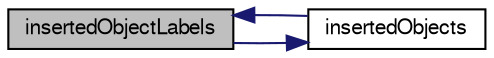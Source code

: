 digraph "insertedObjectLabels"
{
  bgcolor="transparent";
  edge [fontname="FreeSans",fontsize="10",labelfontname="FreeSans",labelfontsize="10"];
  node [fontname="FreeSans",fontsize="10",shape=record];
  rankdir="LR";
  Node251 [label="insertedObjectLabels",height=0.2,width=0.4,color="black", fillcolor="grey75", style="filled", fontcolor="black"];
  Node251 -> Node252 [color="midnightblue",fontsize="10",style="solid",fontname="FreeSans"];
  Node252 [label="insertedObjects",height=0.2,width=0.4,color="black",URL="$a27258.html#ac19f9f84dd4d1e3f2821d309f45b26c7",tooltip="Are there any inserted points. "];
  Node252 -> Node251 [color="midnightblue",fontsize="10",style="solid",fontname="FreeSans"];
}
